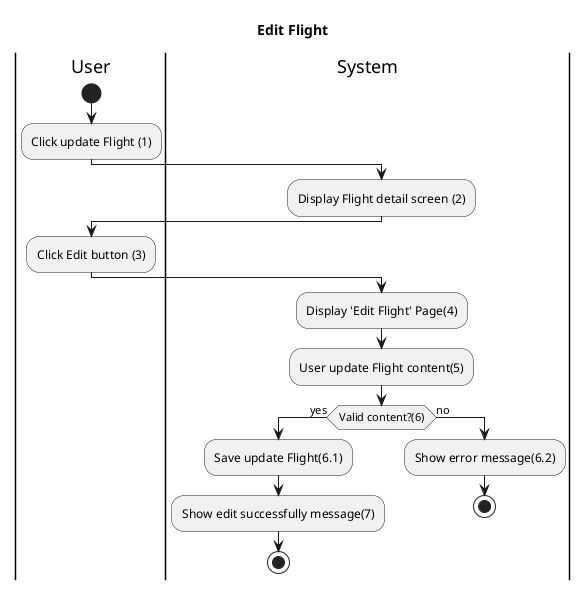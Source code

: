 @startuml Register Activity
title Edit Flight
|User|
start
:Click update Flight (1);

|System|
:Display Flight detail screen (2);

|User|
:Click Edit button (3);

|System|

:Display 'Edit Flight' Page(4);
:User update Flight content(5);
if(Valid content?(6))then (yes)
:Save update Flight(6.1);
:Show edit successfully message(7);
stop
else (no)
:Show error message(6.2);
|System|
stop
@enduml